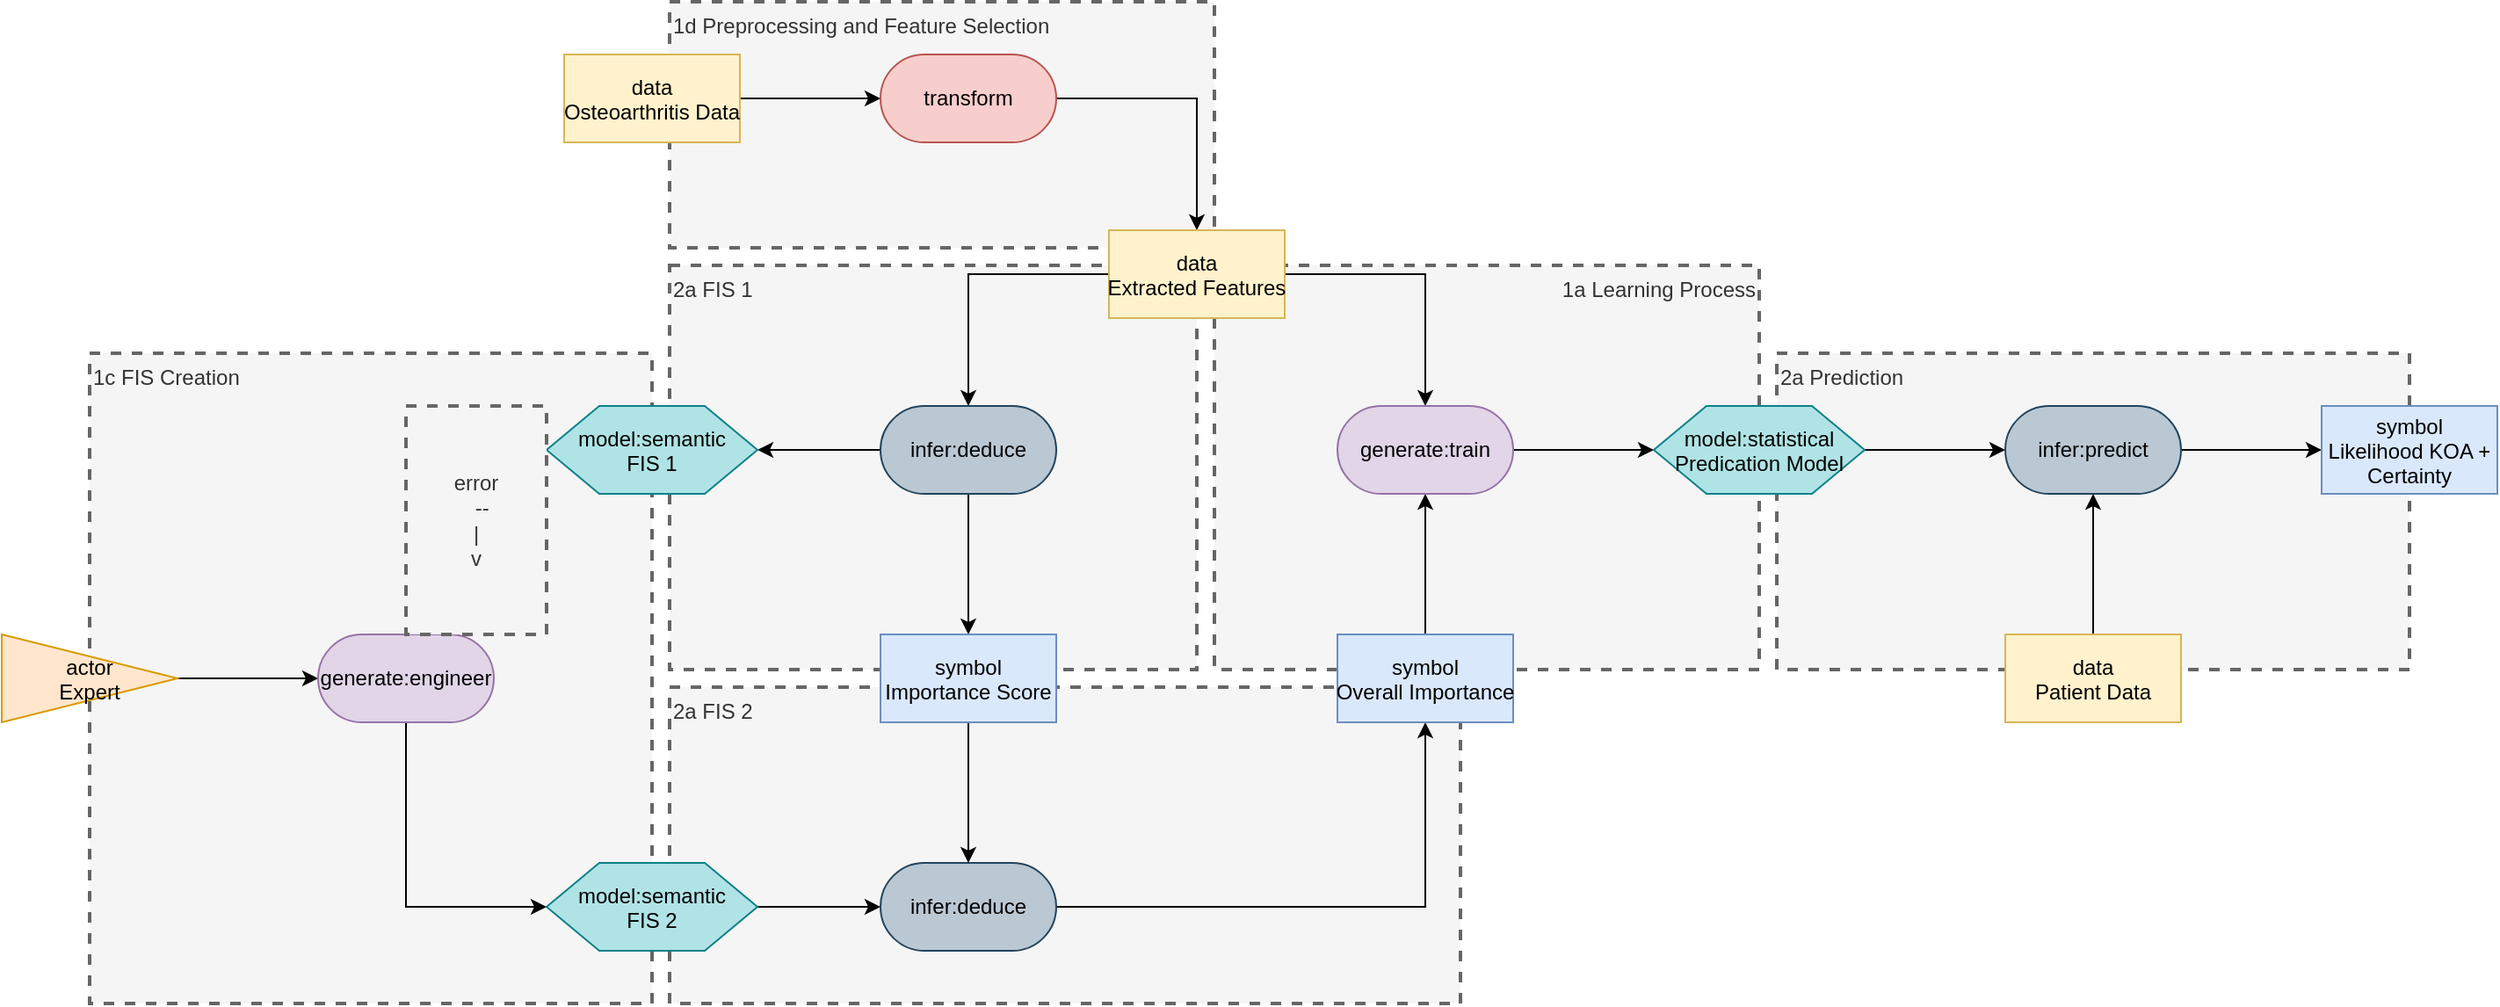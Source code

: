 <mxfile version="27.0.1" pages="2">
  <diagram name="Page-1" id="5jGwGDbIFmNdDlQWIyDG">
    <mxGraphModel dx="925" dy="554" grid="1" gridSize="10" guides="1" tooltips="1" connect="1" arrows="1" fold="1" page="1" pageScale="1" pageWidth="3300" pageHeight="4681" math="0" shadow="0">
      <root>
        <mxCell id="0" />
        <mxCell id="1" parent="0" />
        <mxCell id="bAS_3HDvZGofkfSJnZUk-46" value="2a Prediction" style="text;html=1;align=left;verticalAlign=top;whiteSpace=wrap;rounded=0;dashed=1;fillColor=#f5f5f5;fontColor=#333333;strokeColor=#666666;strokeWidth=2;" name="text" vertex="1" parent="1">
          <mxGeometry x="1230" y="440" width="360" height="180" as="geometry" />
        </mxCell>
        <mxCell id="bAS_3HDvZGofkfSJnZUk-45" value="1a Learning Process" style="text;html=1;align=right;verticalAlign=top;whiteSpace=wrap;rounded=0;dashed=1;fillColor=#f5f5f5;fontColor=#333333;strokeColor=#666666;strokeWidth=2;" name="text" vertex="1" parent="1">
          <mxGeometry x="910" y="390" width="310" height="230" as="geometry" />
        </mxCell>
        <mxCell id="bAS_3HDvZGofkfSJnZUk-44" value="2a FIS 2" style="text;html=1;align=left;verticalAlign=top;whiteSpace=wrap;rounded=0;dashed=1;fillColor=#f5f5f5;fontColor=#333333;strokeColor=#666666;strokeWidth=2;" name="text" vertex="1" parent="1">
          <mxGeometry x="600" y="630" width="450" height="180" as="geometry" />
        </mxCell>
        <mxCell id="bAS_3HDvZGofkfSJnZUk-43" value="1c FIS Creation" style="text;html=1;align=left;verticalAlign=top;whiteSpace=wrap;rounded=0;dashed=1;fillColor=#f5f5f5;fontColor=#333333;strokeColor=#666666;strokeWidth=2;" name="text" vertex="1" parent="1">
          <mxGeometry x="270" y="440" width="320" height="370" as="geometry" />
        </mxCell>
        <mxCell id="bAS_3HDvZGofkfSJnZUk-40" value="2a FIS 1" style="text;html=1;align=left;verticalAlign=top;whiteSpace=wrap;rounded=0;dashed=1;fillColor=#f5f5f5;fontColor=#333333;strokeColor=#666666;strokeWidth=2;" name="text" vertex="1" parent="1">
          <mxGeometry x="600" y="390" width="300" height="230" as="geometry" />
        </mxCell>
        <mxCell id="bAS_3HDvZGofkfSJnZUk-39" value="1d Preprocessing and Feature Selection" style="text;html=1;align=left;verticalAlign=top;whiteSpace=wrap;rounded=0;dashed=1;fillColor=#f5f5f5;fontColor=#333333;strokeColor=#666666;strokeWidth=2;" name="text" vertex="1" parent="1">
          <mxGeometry x="600" y="240" width="310" height="140" as="geometry" />
        </mxCell>
        <mxCell id="bAS_3HDvZGofkfSJnZUk-4" style="edgeStyle=orthogonalEdgeStyle;rounded=0;orthogonalLoop=1;jettySize=auto;html=1;exitX=1;exitY=0.5;exitDx=0;exitDy=0;entryX=0;entryY=0.5;entryDx=0;entryDy=0;" edge="1" parent="1" source="bAS_3HDvZGofkfSJnZUk-2" target="bAS_3HDvZGofkfSJnZUk-3">
          <mxGeometry relative="1" as="geometry" />
        </mxCell>
        <mxCell id="bAS_3HDvZGofkfSJnZUk-2" value="data&#xa;Osteoarthritis Data" style="rectangle;fillColor=#fff2cc;strokeColor=#d6b656;" name="data" vertex="1" parent="1">
          <mxGeometry x="540" y="270" width="100" height="50" as="geometry" />
        </mxCell>
        <mxCell id="bAS_3HDvZGofkfSJnZUk-6" style="edgeStyle=orthogonalEdgeStyle;rounded=0;orthogonalLoop=1;jettySize=auto;html=1;exitX=1;exitY=0.5;exitDx=0;exitDy=0;entryX=0.5;entryY=0;entryDx=0;entryDy=0;" edge="1" parent="1" source="bAS_3HDvZGofkfSJnZUk-3" target="bAS_3HDvZGofkfSJnZUk-5">
          <mxGeometry relative="1" as="geometry" />
        </mxCell>
        <mxCell id="bAS_3HDvZGofkfSJnZUk-3" value="transform" style="rounded=1;whiteSpace=wrap;html=1;arcSize=50;fillColor=#f8cecc;strokeColor=#b85450;" name="transform" vertex="1" parent="1">
          <mxGeometry x="720" y="270" width="100" height="50" as="geometry" />
        </mxCell>
        <mxCell id="bAS_3HDvZGofkfSJnZUk-8" style="edgeStyle=orthogonalEdgeStyle;rounded=0;orthogonalLoop=1;jettySize=auto;html=1;exitX=0;exitY=0.5;exitDx=0;exitDy=0;entryX=0.5;entryY=0;entryDx=0;entryDy=0;" edge="1" parent="1" source="bAS_3HDvZGofkfSJnZUk-5" target="bAS_3HDvZGofkfSJnZUk-7">
          <mxGeometry relative="1" as="geometry" />
        </mxCell>
        <mxCell id="bAS_3HDvZGofkfSJnZUk-28" style="edgeStyle=orthogonalEdgeStyle;rounded=0;orthogonalLoop=1;jettySize=auto;html=1;exitX=1;exitY=0.5;exitDx=0;exitDy=0;entryX=0.5;entryY=0;entryDx=0;entryDy=0;" edge="1" parent="1" source="bAS_3HDvZGofkfSJnZUk-5" target="bAS_3HDvZGofkfSJnZUk-27">
          <mxGeometry relative="1" as="geometry" />
        </mxCell>
        <mxCell id="bAS_3HDvZGofkfSJnZUk-5" value="data&#xa;Extracted Features" style="rectangle;fillColor=#fff2cc;strokeColor=#d6b656;" name="data" vertex="1" parent="1">
          <mxGeometry x="850" y="370" width="100" height="50" as="geometry" />
        </mxCell>
        <mxCell id="bAS_3HDvZGofkfSJnZUk-23" style="edgeStyle=orthogonalEdgeStyle;rounded=0;orthogonalLoop=1;jettySize=auto;html=1;exitX=0.5;exitY=1;exitDx=0;exitDy=0;entryX=0.5;entryY=0;entryDx=0;entryDy=0;" edge="1" parent="1" source="bAS_3HDvZGofkfSJnZUk-7" target="bAS_3HDvZGofkfSJnZUk-22">
          <mxGeometry relative="1" as="geometry" />
        </mxCell>
        <mxCell id="bAS_3HDvZGofkfSJnZUk-42" style="edgeStyle=orthogonalEdgeStyle;rounded=0;orthogonalLoop=1;jettySize=auto;html=1;exitX=0;exitY=0.5;exitDx=0;exitDy=0;entryX=1;entryY=0.5;entryDx=0;entryDy=0;" edge="1" parent="1" source="bAS_3HDvZGofkfSJnZUk-7" target="bAS_3HDvZGofkfSJnZUk-9">
          <mxGeometry relative="1" as="geometry" />
        </mxCell>
        <mxCell id="bAS_3HDvZGofkfSJnZUk-7" value="infer:deduce" style="rounded=1;whiteSpace=wrap;html=1;arcSize=50;fillColor=#bac8d3;strokeColor=#23445d;" name="infer:deduce" vertex="1" parent="1">
          <mxGeometry x="720" y="470" width="100" height="50" as="geometry" />
        </mxCell>
        <mxCell id="bAS_3HDvZGofkfSJnZUk-9" value="model:semantic&#xa;FIS 1" style="shape=hexagon;perimeter=hexagonPerimeter2;fillColor=#b0e3e6;strokeColor=#0e8088;" name="model" vertex="1" parent="1">
          <mxGeometry x="530" y="470" width="120" height="50" as="geometry" />
        </mxCell>
        <mxCell id="bAS_3HDvZGofkfSJnZUk-11" style="edgeStyle=orthogonalEdgeStyle;rounded=0;orthogonalLoop=1;jettySize=auto;html=1;exitX=1;exitY=0.5;exitDx=0;exitDy=0;entryX=0;entryY=0.5;entryDx=0;entryDy=0;" edge="1" source="bAS_3HDvZGofkfSJnZUk-12" target="bAS_3HDvZGofkfSJnZUk-14" parent="1">
          <mxGeometry relative="1" as="geometry" />
        </mxCell>
        <mxCell id="bAS_3HDvZGofkfSJnZUk-12" value="actor&#xa;Expert" style="triangle;fillColor=#ffe6cc;strokeColor=#d79b00;" name="actor" vertex="1" parent="1">
          <mxGeometry x="220" y="600" width="100" height="50" as="geometry" />
        </mxCell>
        <mxCell id="bAS_3HDvZGofkfSJnZUk-18" style="edgeStyle=orthogonalEdgeStyle;rounded=0;orthogonalLoop=1;jettySize=auto;html=1;exitX=0.5;exitY=1;exitDx=0;exitDy=0;entryX=0;entryY=0.5;entryDx=0;entryDy=0;" edge="1" parent="1" source="bAS_3HDvZGofkfSJnZUk-14" target="bAS_3HDvZGofkfSJnZUk-15">
          <mxGeometry relative="1" as="geometry" />
        </mxCell>
        <mxCell id="bAS_3HDvZGofkfSJnZUk-14" value="generate:engineer" style="rounded=1;whiteSpace=wrap;html=1;arcSize=50;fillColor=#e1d5e7;strokeColor=#9673a6;" name="generate:engineer" vertex="1" parent="1">
          <mxGeometry x="400" y="600" width="100" height="50" as="geometry" />
        </mxCell>
        <mxCell id="bAS_3HDvZGofkfSJnZUk-21" style="edgeStyle=orthogonalEdgeStyle;rounded=0;orthogonalLoop=1;jettySize=auto;html=1;exitX=1;exitY=0.5;exitDx=0;exitDy=0;entryX=0;entryY=0.5;entryDx=0;entryDy=0;" edge="1" parent="1" source="bAS_3HDvZGofkfSJnZUk-15" target="bAS_3HDvZGofkfSJnZUk-20">
          <mxGeometry relative="1" as="geometry" />
        </mxCell>
        <mxCell id="bAS_3HDvZGofkfSJnZUk-15" value="model:semantic&#xa;FIS 2" style="shape=hexagon;perimeter=hexagonPerimeter2;fillColor=#b0e3e6;strokeColor=#0e8088;" name="model" vertex="1" parent="1">
          <mxGeometry x="530" y="730" width="120" height="50" as="geometry" />
        </mxCell>
        <mxCell id="bAS_3HDvZGofkfSJnZUk-19" value="&lt;div&gt;error&lt;/div&gt;&lt;div&gt;&amp;nbsp; --&lt;/div&gt;&lt;div&gt;|&lt;/div&gt;&lt;div&gt;v&lt;/div&gt;" style="text;html=1;align=center;verticalAlign=middle;whiteSpace=wrap;rounded=0;dashed=1;fillColor=#f5f5f5;fontColor=#333333;strokeColor=#666666;strokeWidth=2;" name="text" vertex="1" parent="1">
          <mxGeometry x="450" y="470" width="80" height="130" as="geometry" />
        </mxCell>
        <mxCell id="bAS_3HDvZGofkfSJnZUk-26" style="edgeStyle=orthogonalEdgeStyle;rounded=0;orthogonalLoop=1;jettySize=auto;html=1;exitX=1;exitY=0.5;exitDx=0;exitDy=0;entryX=0.5;entryY=1;entryDx=0;entryDy=0;" edge="1" parent="1" source="bAS_3HDvZGofkfSJnZUk-20" target="bAS_3HDvZGofkfSJnZUk-25">
          <mxGeometry relative="1" as="geometry" />
        </mxCell>
        <mxCell id="bAS_3HDvZGofkfSJnZUk-20" value="infer:deduce" style="rounded=1;whiteSpace=wrap;html=1;arcSize=50;fillColor=#bac8d3;strokeColor=#23445d;" name="infer:deduce" vertex="1" parent="1">
          <mxGeometry x="720" y="730" width="100" height="50" as="geometry" />
        </mxCell>
        <mxCell id="bAS_3HDvZGofkfSJnZUk-24" style="edgeStyle=orthogonalEdgeStyle;rounded=0;orthogonalLoop=1;jettySize=auto;html=1;exitX=0.5;exitY=1;exitDx=0;exitDy=0;entryX=0.5;entryY=0;entryDx=0;entryDy=0;" edge="1" parent="1" source="bAS_3HDvZGofkfSJnZUk-22" target="bAS_3HDvZGofkfSJnZUk-20">
          <mxGeometry relative="1" as="geometry" />
        </mxCell>
        <mxCell id="bAS_3HDvZGofkfSJnZUk-22" value="symbol&#xa;Importance Score" style="rectangle;fillColor=#dae8fc;strokeColor=#6c8ebf;" name="symbol" vertex="1" parent="1">
          <mxGeometry x="720" y="600" width="100" height="50" as="geometry" />
        </mxCell>
        <mxCell id="bAS_3HDvZGofkfSJnZUk-29" style="edgeStyle=orthogonalEdgeStyle;rounded=0;orthogonalLoop=1;jettySize=auto;html=1;exitX=0.5;exitY=0;exitDx=0;exitDy=0;entryX=0.5;entryY=1;entryDx=0;entryDy=0;" edge="1" parent="1" source="bAS_3HDvZGofkfSJnZUk-25" target="bAS_3HDvZGofkfSJnZUk-27">
          <mxGeometry relative="1" as="geometry" />
        </mxCell>
        <mxCell id="bAS_3HDvZGofkfSJnZUk-25" value="symbol&#xa;Overall Importance" style="rectangle;fillColor=#dae8fc;strokeColor=#6c8ebf;" name="symbol" vertex="1" parent="1">
          <mxGeometry x="980" y="600" width="100" height="50" as="geometry" />
        </mxCell>
        <mxCell id="bAS_3HDvZGofkfSJnZUk-31" style="edgeStyle=orthogonalEdgeStyle;rounded=0;orthogonalLoop=1;jettySize=auto;html=1;exitX=1;exitY=0.5;exitDx=0;exitDy=0;entryX=0;entryY=0.5;entryDx=0;entryDy=0;" edge="1" parent="1" source="bAS_3HDvZGofkfSJnZUk-27" target="bAS_3HDvZGofkfSJnZUk-30">
          <mxGeometry relative="1" as="geometry" />
        </mxCell>
        <mxCell id="bAS_3HDvZGofkfSJnZUk-27" value="generate:train" style="rounded=1;whiteSpace=wrap;html=1;arcSize=50;fillColor=#e1d5e7;strokeColor=#9673a6;" name="generate:train" vertex="1" parent="1">
          <mxGeometry x="980" y="470" width="100" height="50" as="geometry" />
        </mxCell>
        <mxCell id="bAS_3HDvZGofkfSJnZUk-34" style="edgeStyle=orthogonalEdgeStyle;rounded=0;orthogonalLoop=1;jettySize=auto;html=1;exitX=1;exitY=0.5;exitDx=0;exitDy=0;entryX=0;entryY=0.5;entryDx=0;entryDy=0;" edge="1" parent="1" source="bAS_3HDvZGofkfSJnZUk-30" target="bAS_3HDvZGofkfSJnZUk-33">
          <mxGeometry relative="1" as="geometry" />
        </mxCell>
        <mxCell id="bAS_3HDvZGofkfSJnZUk-30" value="model:statistical&#xa;Predication Model" style="shape=hexagon;perimeter=hexagonPerimeter2;fillColor=#b0e3e6;strokeColor=#0e8088;" name="model" vertex="1" parent="1">
          <mxGeometry x="1160" y="470" width="120" height="50" as="geometry" />
        </mxCell>
        <mxCell id="bAS_3HDvZGofkfSJnZUk-38" style="edgeStyle=orthogonalEdgeStyle;rounded=0;orthogonalLoop=1;jettySize=auto;html=1;exitX=1;exitY=0.5;exitDx=0;exitDy=0;entryX=0;entryY=0.5;entryDx=0;entryDy=0;" edge="1" parent="1" source="bAS_3HDvZGofkfSJnZUk-33" target="bAS_3HDvZGofkfSJnZUk-37">
          <mxGeometry relative="1" as="geometry" />
        </mxCell>
        <mxCell id="bAS_3HDvZGofkfSJnZUk-33" value="infer:predict" style="rounded=1;whiteSpace=wrap;html=1;arcSize=50;fillColor=#bac8d3;strokeColor=#23445d;" name="infer:deduce" vertex="1" parent="1">
          <mxGeometry x="1360" y="470" width="100" height="50" as="geometry" />
        </mxCell>
        <mxCell id="bAS_3HDvZGofkfSJnZUk-36" style="edgeStyle=orthogonalEdgeStyle;rounded=0;orthogonalLoop=1;jettySize=auto;html=1;entryX=0.5;entryY=1;entryDx=0;entryDy=0;" edge="1" parent="1" source="bAS_3HDvZGofkfSJnZUk-35" target="bAS_3HDvZGofkfSJnZUk-33">
          <mxGeometry relative="1" as="geometry" />
        </mxCell>
        <mxCell id="bAS_3HDvZGofkfSJnZUk-35" value="data&#xa;Patient Data" style="rectangle;fillColor=#fff2cc;strokeColor=#d6b656;" name="data" vertex="1" parent="1">
          <mxGeometry x="1360" y="600" width="100" height="50" as="geometry" />
        </mxCell>
        <mxCell id="bAS_3HDvZGofkfSJnZUk-37" value="symbol&#xa;Likelihood KOA +&#xa;Certainty" style="rectangle;fillColor=#dae8fc;strokeColor=#6c8ebf;" name="symbol" vertex="1" parent="1">
          <mxGeometry x="1540" y="470" width="100" height="50" as="geometry" />
        </mxCell>
      </root>
    </mxGraphModel>
  </diagram>
  <diagram id="IL8ITk9fKtpvrMbt4Uzl" name="Page-2">
    <mxGraphModel dx="1572" dy="942" grid="1" gridSize="10" guides="1" tooltips="1" connect="1" arrows="1" fold="1" page="1" pageScale="1" pageWidth="3300" pageHeight="4681" math="0" shadow="0">
      <root>
        <mxCell id="0" />
        <mxCell id="1" parent="0" />
        <mxCell id="vyjhsZ_d9LhrrEkCx6T7-1" value="2a Prediction" style="text;html=1;align=left;verticalAlign=top;whiteSpace=wrap;rounded=0;dashed=1;fillColor=#f5f5f5;fontColor=#333333;strokeColor=#666666;strokeWidth=2;" name="text" vertex="1" parent="1">
          <mxGeometry x="1230" y="440" width="360" height="180" as="geometry" />
        </mxCell>
        <mxCell id="vyjhsZ_d9LhrrEkCx6T7-2" value="1a Learning Process" style="text;html=1;align=right;verticalAlign=top;whiteSpace=wrap;rounded=0;dashed=1;fillColor=#f5f5f5;fontColor=#333333;strokeColor=#666666;strokeWidth=2;" name="text" vertex="1" parent="1">
          <mxGeometry x="910" y="390" width="310" height="230" as="geometry" />
        </mxCell>
        <mxCell id="vyjhsZ_d9LhrrEkCx6T7-3" value="2a FIS 2" style="text;html=1;align=left;verticalAlign=top;whiteSpace=wrap;rounded=0;dashed=1;fillColor=#f5f5f5;fontColor=#333333;strokeColor=#666666;strokeWidth=2;" name="text" vertex="1" parent="1">
          <mxGeometry x="600" y="630" width="450" height="180" as="geometry" />
        </mxCell>
        <mxCell id="vyjhsZ_d9LhrrEkCx6T7-4" value="1c FIS Creation" style="text;html=1;align=left;verticalAlign=top;whiteSpace=wrap;rounded=0;dashed=1;fillColor=#f5f5f5;fontColor=#333333;strokeColor=#666666;strokeWidth=2;" name="text" vertex="1" parent="1">
          <mxGeometry x="270" y="440" width="320" height="370" as="geometry" />
        </mxCell>
        <mxCell id="vyjhsZ_d9LhrrEkCx6T7-5" value="2a FIS 1" style="text;html=1;align=left;verticalAlign=top;whiteSpace=wrap;rounded=0;dashed=1;fillColor=#f5f5f5;fontColor=#333333;strokeColor=#666666;strokeWidth=2;" name="text" vertex="1" parent="1">
          <mxGeometry x="600" y="390" width="300" height="230" as="geometry" />
        </mxCell>
        <mxCell id="vyjhsZ_d9LhrrEkCx6T7-6" value="1d Preprocessing and Feature Selection" style="text;html=1;align=left;verticalAlign=top;whiteSpace=wrap;rounded=0;dashed=1;fillColor=#f5f5f5;fontColor=#333333;strokeColor=#666666;strokeWidth=2;" name="text" vertex="1" parent="1">
          <mxGeometry x="600" y="240" width="310" height="140" as="geometry" />
        </mxCell>
        <mxCell id="vyjhsZ_d9LhrrEkCx6T7-7" style="edgeStyle=orthogonalEdgeStyle;rounded=0;orthogonalLoop=1;jettySize=auto;html=1;exitX=1;exitY=0.5;exitDx=0;exitDy=0;entryX=0;entryY=0.5;entryDx=0;entryDy=0;" edge="1" parent="1" source="vyjhsZ_d9LhrrEkCx6T7-8" target="vyjhsZ_d9LhrrEkCx6T7-10">
          <mxGeometry relative="1" as="geometry" />
        </mxCell>
        <mxCell id="vyjhsZ_d9LhrrEkCx6T7-8" value="data&#xa;Osteoarthritis Data" style="rectangle;fillColor=#fff2cc;strokeColor=#d6b656;" name="data" vertex="1" parent="1">
          <mxGeometry x="540" y="270" width="100" height="50" as="geometry" />
        </mxCell>
        <mxCell id="vyjhsZ_d9LhrrEkCx6T7-9" style="edgeStyle=orthogonalEdgeStyle;rounded=0;orthogonalLoop=1;jettySize=auto;html=1;exitX=1;exitY=0.5;exitDx=0;exitDy=0;entryX=0.5;entryY=0;entryDx=0;entryDy=0;" edge="1" parent="1" source="vyjhsZ_d9LhrrEkCx6T7-10" target="vyjhsZ_d9LhrrEkCx6T7-13">
          <mxGeometry relative="1" as="geometry" />
        </mxCell>
        <mxCell id="vyjhsZ_d9LhrrEkCx6T7-10" value="transform" style="rounded=1;whiteSpace=wrap;html=1;arcSize=50;fillColor=#f8cecc;strokeColor=#b85450;" name="transform" vertex="1" parent="1">
          <mxGeometry x="720" y="270" width="100" height="50" as="geometry" />
        </mxCell>
        <mxCell id="vyjhsZ_d9LhrrEkCx6T7-11" style="edgeStyle=orthogonalEdgeStyle;rounded=0;orthogonalLoop=1;jettySize=auto;html=1;exitX=0;exitY=0.5;exitDx=0;exitDy=0;entryX=0.5;entryY=0;entryDx=0;entryDy=0;" edge="1" parent="1" source="vyjhsZ_d9LhrrEkCx6T7-13" target="vyjhsZ_d9LhrrEkCx6T7-16">
          <mxGeometry relative="1" as="geometry" />
        </mxCell>
        <mxCell id="vyjhsZ_d9LhrrEkCx6T7-12" style="edgeStyle=orthogonalEdgeStyle;rounded=0;orthogonalLoop=1;jettySize=auto;html=1;exitX=1;exitY=0.5;exitDx=0;exitDy=0;entryX=0.5;entryY=0;entryDx=0;entryDy=0;" edge="1" parent="1" source="vyjhsZ_d9LhrrEkCx6T7-13" target="vyjhsZ_d9LhrrEkCx6T7-32">
          <mxGeometry relative="1" as="geometry" />
        </mxCell>
        <mxCell id="vyjhsZ_d9LhrrEkCx6T7-13" value="data&#xa;Extracted Features" style="rectangle;fillColor=#fff2cc;strokeColor=#d6b656;" name="data" vertex="1" parent="1">
          <mxGeometry x="850" y="370" width="100" height="50" as="geometry" />
        </mxCell>
        <mxCell id="vyjhsZ_d9LhrrEkCx6T7-14" style="edgeStyle=orthogonalEdgeStyle;rounded=0;orthogonalLoop=1;jettySize=auto;html=1;exitX=0.5;exitY=1;exitDx=0;exitDy=0;entryX=0.5;entryY=0;entryDx=0;entryDy=0;" edge="1" parent="1" source="vyjhsZ_d9LhrrEkCx6T7-16" target="vyjhsZ_d9LhrrEkCx6T7-28">
          <mxGeometry relative="1" as="geometry" />
        </mxCell>
        <mxCell id="vyjhsZ_d9LhrrEkCx6T7-16" value="infer:deduce" style="rounded=1;whiteSpace=wrap;html=1;arcSize=50;fillColor=#bac8d3;strokeColor=#23445d;" name="infer:deduce" vertex="1" parent="1">
          <mxGeometry x="720" y="470" width="100" height="50" as="geometry" />
        </mxCell>
        <mxCell id="vyjhsZ_d9LhrrEkCx6T7-47" style="edgeStyle=orthogonalEdgeStyle;rounded=0;orthogonalLoop=1;jettySize=auto;html=1;exitX=1;exitY=0.5;exitDx=0;exitDy=0;entryX=0;entryY=0.5;entryDx=0;entryDy=0;" edge="1" parent="1" source="vyjhsZ_d9LhrrEkCx6T7-17" target="vyjhsZ_d9LhrrEkCx6T7-16">
          <mxGeometry relative="1" as="geometry" />
        </mxCell>
        <mxCell id="vyjhsZ_d9LhrrEkCx6T7-17" value="model:semantic&#xa;FIS 1" style="shape=hexagon;perimeter=hexagonPerimeter2;fillColor=#b0e3e6;strokeColor=#0e8088;" name="model" vertex="1" parent="1" tooltip="⚠️ Node not part of any valid pattern.">
          <mxGeometry x="530" y="470" width="120" height="50" as="geometry" />
        </mxCell>
        <mxCell id="vyjhsZ_d9LhrrEkCx6T7-18" style="edgeStyle=orthogonalEdgeStyle;rounded=0;orthogonalLoop=1;jettySize=auto;html=1;exitX=1;exitY=0.5;exitDx=0;exitDy=0;entryX=0;entryY=0.5;entryDx=0;entryDy=0;" edge="1" parent="1" source="vyjhsZ_d9LhrrEkCx6T7-19" target="vyjhsZ_d9LhrrEkCx6T7-21">
          <mxGeometry relative="1" as="geometry" />
        </mxCell>
        <mxCell id="vyjhsZ_d9LhrrEkCx6T7-19" value="actor&#xa;Expert" style="triangle;fillColor=#ffe6cc;strokeColor=#d79b00;" name="actor" vertex="1" parent="1">
          <mxGeometry x="220" y="600" width="100" height="50" as="geometry" />
        </mxCell>
        <mxCell id="vyjhsZ_d9LhrrEkCx6T7-20" style="edgeStyle=orthogonalEdgeStyle;rounded=0;orthogonalLoop=1;jettySize=auto;html=1;exitX=0.5;exitY=1;exitDx=0;exitDy=0;entryX=0;entryY=0.5;entryDx=0;entryDy=0;" edge="1" parent="1" source="vyjhsZ_d9LhrrEkCx6T7-21" target="vyjhsZ_d9LhrrEkCx6T7-23">
          <mxGeometry relative="1" as="geometry" />
        </mxCell>
        <mxCell id="vyjhsZ_d9LhrrEkCx6T7-21" value="generate:engineer" style="rounded=1;whiteSpace=wrap;html=1;arcSize=50;fillColor=#e1d5e7;strokeColor=#9673a6;" name="generate:engineer" vertex="1" parent="1">
          <mxGeometry x="400" y="600" width="100" height="50" as="geometry" />
        </mxCell>
        <mxCell id="vyjhsZ_d9LhrrEkCx6T7-22" style="edgeStyle=orthogonalEdgeStyle;rounded=0;orthogonalLoop=1;jettySize=auto;html=1;exitX=1;exitY=0.5;exitDx=0;exitDy=0;entryX=0;entryY=0.5;entryDx=0;entryDy=0;" edge="1" parent="1" source="vyjhsZ_d9LhrrEkCx6T7-23" target="vyjhsZ_d9LhrrEkCx6T7-26">
          <mxGeometry relative="1" as="geometry" />
        </mxCell>
        <mxCell id="vyjhsZ_d9LhrrEkCx6T7-23" value="model:semantic&#xa;FIS 2" style="shape=hexagon;perimeter=hexagonPerimeter2;fillColor=#b0e3e6;strokeColor=#0e8088;" name="model" vertex="1" parent="1">
          <mxGeometry x="530" y="730" width="120" height="50" as="geometry" />
        </mxCell>
        <mxCell id="vyjhsZ_d9LhrrEkCx6T7-25" style="edgeStyle=orthogonalEdgeStyle;rounded=0;orthogonalLoop=1;jettySize=auto;html=1;exitX=1;exitY=0.5;exitDx=0;exitDy=0;entryX=0.5;entryY=1;entryDx=0;entryDy=0;" edge="1" parent="1" source="vyjhsZ_d9LhrrEkCx6T7-26" target="vyjhsZ_d9LhrrEkCx6T7-30">
          <mxGeometry relative="1" as="geometry" />
        </mxCell>
        <mxCell id="vyjhsZ_d9LhrrEkCx6T7-26" value="infer:deduce" style="rounded=1;whiteSpace=wrap;html=1;arcSize=50;fillColor=#bac8d3;strokeColor=#23445d;" name="infer:deduce" vertex="1" parent="1">
          <mxGeometry x="720" y="730" width="100" height="50" as="geometry" />
        </mxCell>
        <mxCell id="vyjhsZ_d9LhrrEkCx6T7-27" style="edgeStyle=orthogonalEdgeStyle;rounded=0;orthogonalLoop=1;jettySize=auto;html=1;exitX=0.5;exitY=1;exitDx=0;exitDy=0;entryX=0.5;entryY=0;entryDx=0;entryDy=0;" edge="1" parent="1" source="vyjhsZ_d9LhrrEkCx6T7-28" target="vyjhsZ_d9LhrrEkCx6T7-26">
          <mxGeometry relative="1" as="geometry" />
        </mxCell>
        <mxCell id="vyjhsZ_d9LhrrEkCx6T7-28" value="symbol&#xa;Importance Score" style="rectangle;fillColor=#dae8fc;strokeColor=#6c8ebf;" name="symbol" vertex="1" parent="1">
          <mxGeometry x="720" y="600" width="100" height="50" as="geometry" />
        </mxCell>
        <mxCell id="vyjhsZ_d9LhrrEkCx6T7-29" style="edgeStyle=orthogonalEdgeStyle;rounded=0;orthogonalLoop=1;jettySize=auto;html=1;exitX=0.5;exitY=0;exitDx=0;exitDy=0;entryX=0.5;entryY=1;entryDx=0;entryDy=0;" edge="1" parent="1" source="vyjhsZ_d9LhrrEkCx6T7-30" target="vyjhsZ_d9LhrrEkCx6T7-32">
          <mxGeometry relative="1" as="geometry" />
        </mxCell>
        <mxCell id="vyjhsZ_d9LhrrEkCx6T7-30" value="symbol&#xa;Overall Importance" style="rectangle;fillColor=#dae8fc;strokeColor=#6c8ebf;" name="symbol" vertex="1" parent="1">
          <mxGeometry x="980" y="600" width="100" height="50" as="geometry" />
        </mxCell>
        <mxCell id="vyjhsZ_d9LhrrEkCx6T7-31" style="edgeStyle=orthogonalEdgeStyle;rounded=0;orthogonalLoop=1;jettySize=auto;html=1;exitX=1;exitY=0.5;exitDx=0;exitDy=0;entryX=0;entryY=0.5;entryDx=0;entryDy=0;" edge="1" parent="1" source="vyjhsZ_d9LhrrEkCx6T7-32" target="vyjhsZ_d9LhrrEkCx6T7-34">
          <mxGeometry relative="1" as="geometry" />
        </mxCell>
        <mxCell id="vyjhsZ_d9LhrrEkCx6T7-32" value="generate:train" style="rounded=1;whiteSpace=wrap;html=1;arcSize=50;fillColor=#e1d5e7;strokeColor=#9673a6;" name="generate:train" vertex="1" parent="1">
          <mxGeometry x="980" y="470" width="100" height="50" as="geometry" />
        </mxCell>
        <mxCell id="vyjhsZ_d9LhrrEkCx6T7-33" style="edgeStyle=orthogonalEdgeStyle;rounded=0;orthogonalLoop=1;jettySize=auto;html=1;exitX=1;exitY=0.5;exitDx=0;exitDy=0;entryX=0;entryY=0.5;entryDx=0;entryDy=0;" edge="1" parent="1" source="vyjhsZ_d9LhrrEkCx6T7-34" target="vyjhsZ_d9LhrrEkCx6T7-36">
          <mxGeometry relative="1" as="geometry" />
        </mxCell>
        <mxCell id="vyjhsZ_d9LhrrEkCx6T7-34" value="model:statistical&#xa;Predication Model" style="shape=hexagon;perimeter=hexagonPerimeter2;fillColor=#b0e3e6;strokeColor=#0e8088;" name="model" vertex="1" parent="1">
          <mxGeometry x="1160" y="470" width="120" height="50" as="geometry" />
        </mxCell>
        <mxCell id="vyjhsZ_d9LhrrEkCx6T7-35" style="edgeStyle=orthogonalEdgeStyle;rounded=0;orthogonalLoop=1;jettySize=auto;html=1;exitX=1;exitY=0.5;exitDx=0;exitDy=0;entryX=0;entryY=0.5;entryDx=0;entryDy=0;" edge="1" parent="1" source="vyjhsZ_d9LhrrEkCx6T7-36" target="vyjhsZ_d9LhrrEkCx6T7-39">
          <mxGeometry relative="1" as="geometry" />
        </mxCell>
        <mxCell id="vyjhsZ_d9LhrrEkCx6T7-36" value="infer:predict" style="rounded=1;whiteSpace=wrap;html=1;arcSize=50;fillColor=#bac8d3;strokeColor=#23445d;" name="infer:deduce" vertex="1" parent="1">
          <mxGeometry x="1360" y="470" width="100" height="50" as="geometry" />
        </mxCell>
        <mxCell id="vyjhsZ_d9LhrrEkCx6T7-37" style="edgeStyle=orthogonalEdgeStyle;rounded=0;orthogonalLoop=1;jettySize=auto;html=1;entryX=0.5;entryY=1;entryDx=0;entryDy=0;" edge="1" parent="1" source="vyjhsZ_d9LhrrEkCx6T7-38" target="vyjhsZ_d9LhrrEkCx6T7-36">
          <mxGeometry relative="1" as="geometry" />
        </mxCell>
        <mxCell id="vyjhsZ_d9LhrrEkCx6T7-38" value="data&#xa;Patient Data" style="rectangle;fillColor=#fff2cc;strokeColor=#d6b656;" name="data" vertex="1" parent="1" tooltip="⚠️ Node not part of any valid pattern.">
          <mxGeometry x="1360" y="600" width="100" height="50" as="geometry" />
        </mxCell>
        <mxCell id="vyjhsZ_d9LhrrEkCx6T7-39" value="symbol&#xa;Likelihood KOA +&#xa;Certainty" style="rectangle;fillColor=#dae8fc;strokeColor=#6c8ebf;" name="symbol" vertex="1" parent="1" tooltip="⚠️ Node not part of any valid pattern.">
          <mxGeometry x="1540" y="470" width="100" height="50" as="geometry" />
        </mxCell>
      </root>
    </mxGraphModel>
  </diagram>
</mxfile>
